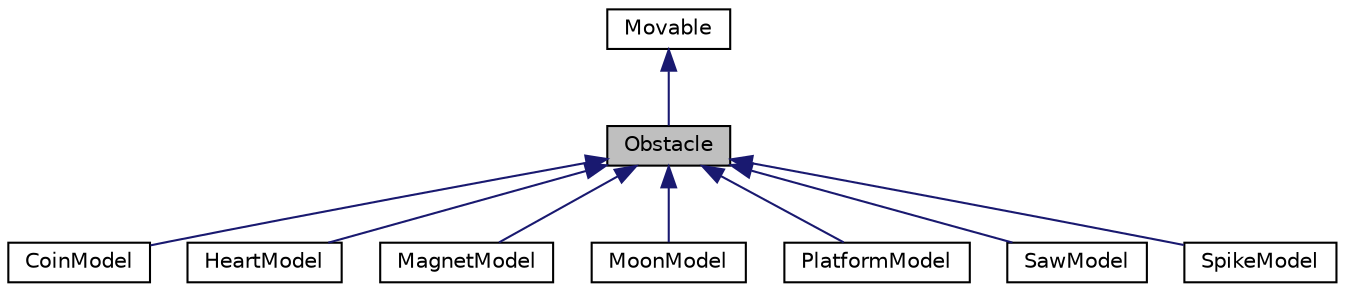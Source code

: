 digraph "Obstacle"
{
  edge [fontname="Helvetica",fontsize="10",labelfontname="Helvetica",labelfontsize="10"];
  node [fontname="Helvetica",fontsize="10",shape=record];
  Node1 [label="Obstacle",height=0.2,width=0.4,color="black", fillcolor="grey75", style="filled", fontcolor="black"];
  Node2 -> Node1 [dir="back",color="midnightblue",fontsize="10",style="solid",fontname="Helvetica"];
  Node2 [label="Movable",height=0.2,width=0.4,color="black", fillcolor="white", style="filled",URL="$class_movable.html",tooltip="classe modèle \"primaire\" "];
  Node1 -> Node3 [dir="back",color="midnightblue",fontsize="10",style="solid",fontname="Helvetica"];
  Node3 [label="CoinModel",height=0.2,width=0.4,color="black", fillcolor="white", style="filled",URL="$class_coin_model.html",tooltip="Partie modèle des pièces. "];
  Node1 -> Node4 [dir="back",color="midnightblue",fontsize="10",style="solid",fontname="Helvetica"];
  Node4 [label="HeartModel",height=0.2,width=0.4,color="black", fillcolor="white", style="filled",URL="$class_heart_model.html",tooltip="Partie modèle du bonus Heart. "];
  Node1 -> Node5 [dir="back",color="midnightblue",fontsize="10",style="solid",fontname="Helvetica"];
  Node5 [label="MagnetModel",height=0.2,width=0.4,color="black", fillcolor="white", style="filled",URL="$class_magnet_model.html",tooltip="Partie modèle du bonus Magnet. "];
  Node1 -> Node6 [dir="back",color="midnightblue",fontsize="10",style="solid",fontname="Helvetica"];
  Node6 [label="MoonModel",height=0.2,width=0.4,color="black", fillcolor="white", style="filled",URL="$class_moon_model.html",tooltip="Partie modèle du bonus Moon. "];
  Node1 -> Node7 [dir="back",color="midnightblue",fontsize="10",style="solid",fontname="Helvetica"];
  Node7 [label="PlatformModel",height=0.2,width=0.4,color="black", fillcolor="white", style="filled",URL="$class_platform_model.html",tooltip="Partie modèle de l&#39;obstacle Platform. "];
  Node1 -> Node8 [dir="back",color="midnightblue",fontsize="10",style="solid",fontname="Helvetica"];
  Node8 [label="SawModel",height=0.2,width=0.4,color="black", fillcolor="white", style="filled",URL="$class_saw_model.html",tooltip="Partie modèle de l&#39;obstacle scie circulaire. "];
  Node1 -> Node9 [dir="back",color="midnightblue",fontsize="10",style="solid",fontname="Helvetica"];
  Node9 [label="SpikeModel",height=0.2,width=0.4,color="black", fillcolor="white", style="filled",URL="$class_spike_model.html",tooltip="Modèle des pics. "];
}
